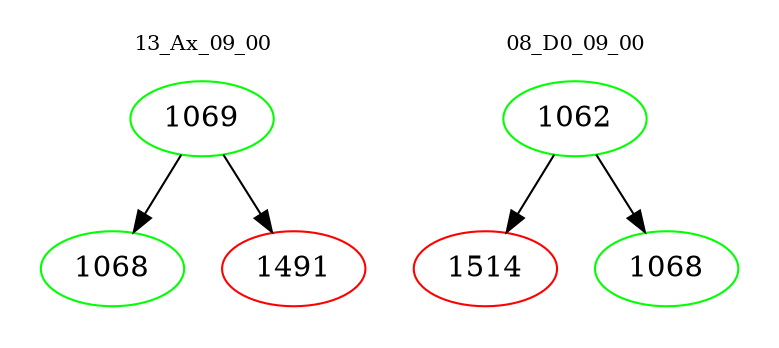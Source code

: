 digraph{
subgraph cluster_0 {
color = white
label = "13_Ax_09_00";
fontsize=10;
T0_1069 [label="1069", color="green"]
T0_1069 -> T0_1068 [color="black"]
T0_1068 [label="1068", color="green"]
T0_1069 -> T0_1491 [color="black"]
T0_1491 [label="1491", color="red"]
}
subgraph cluster_1 {
color = white
label = "08_D0_09_00";
fontsize=10;
T1_1062 [label="1062", color="green"]
T1_1062 -> T1_1514 [color="black"]
T1_1514 [label="1514", color="red"]
T1_1062 -> T1_1068 [color="black"]
T1_1068 [label="1068", color="green"]
}
}
